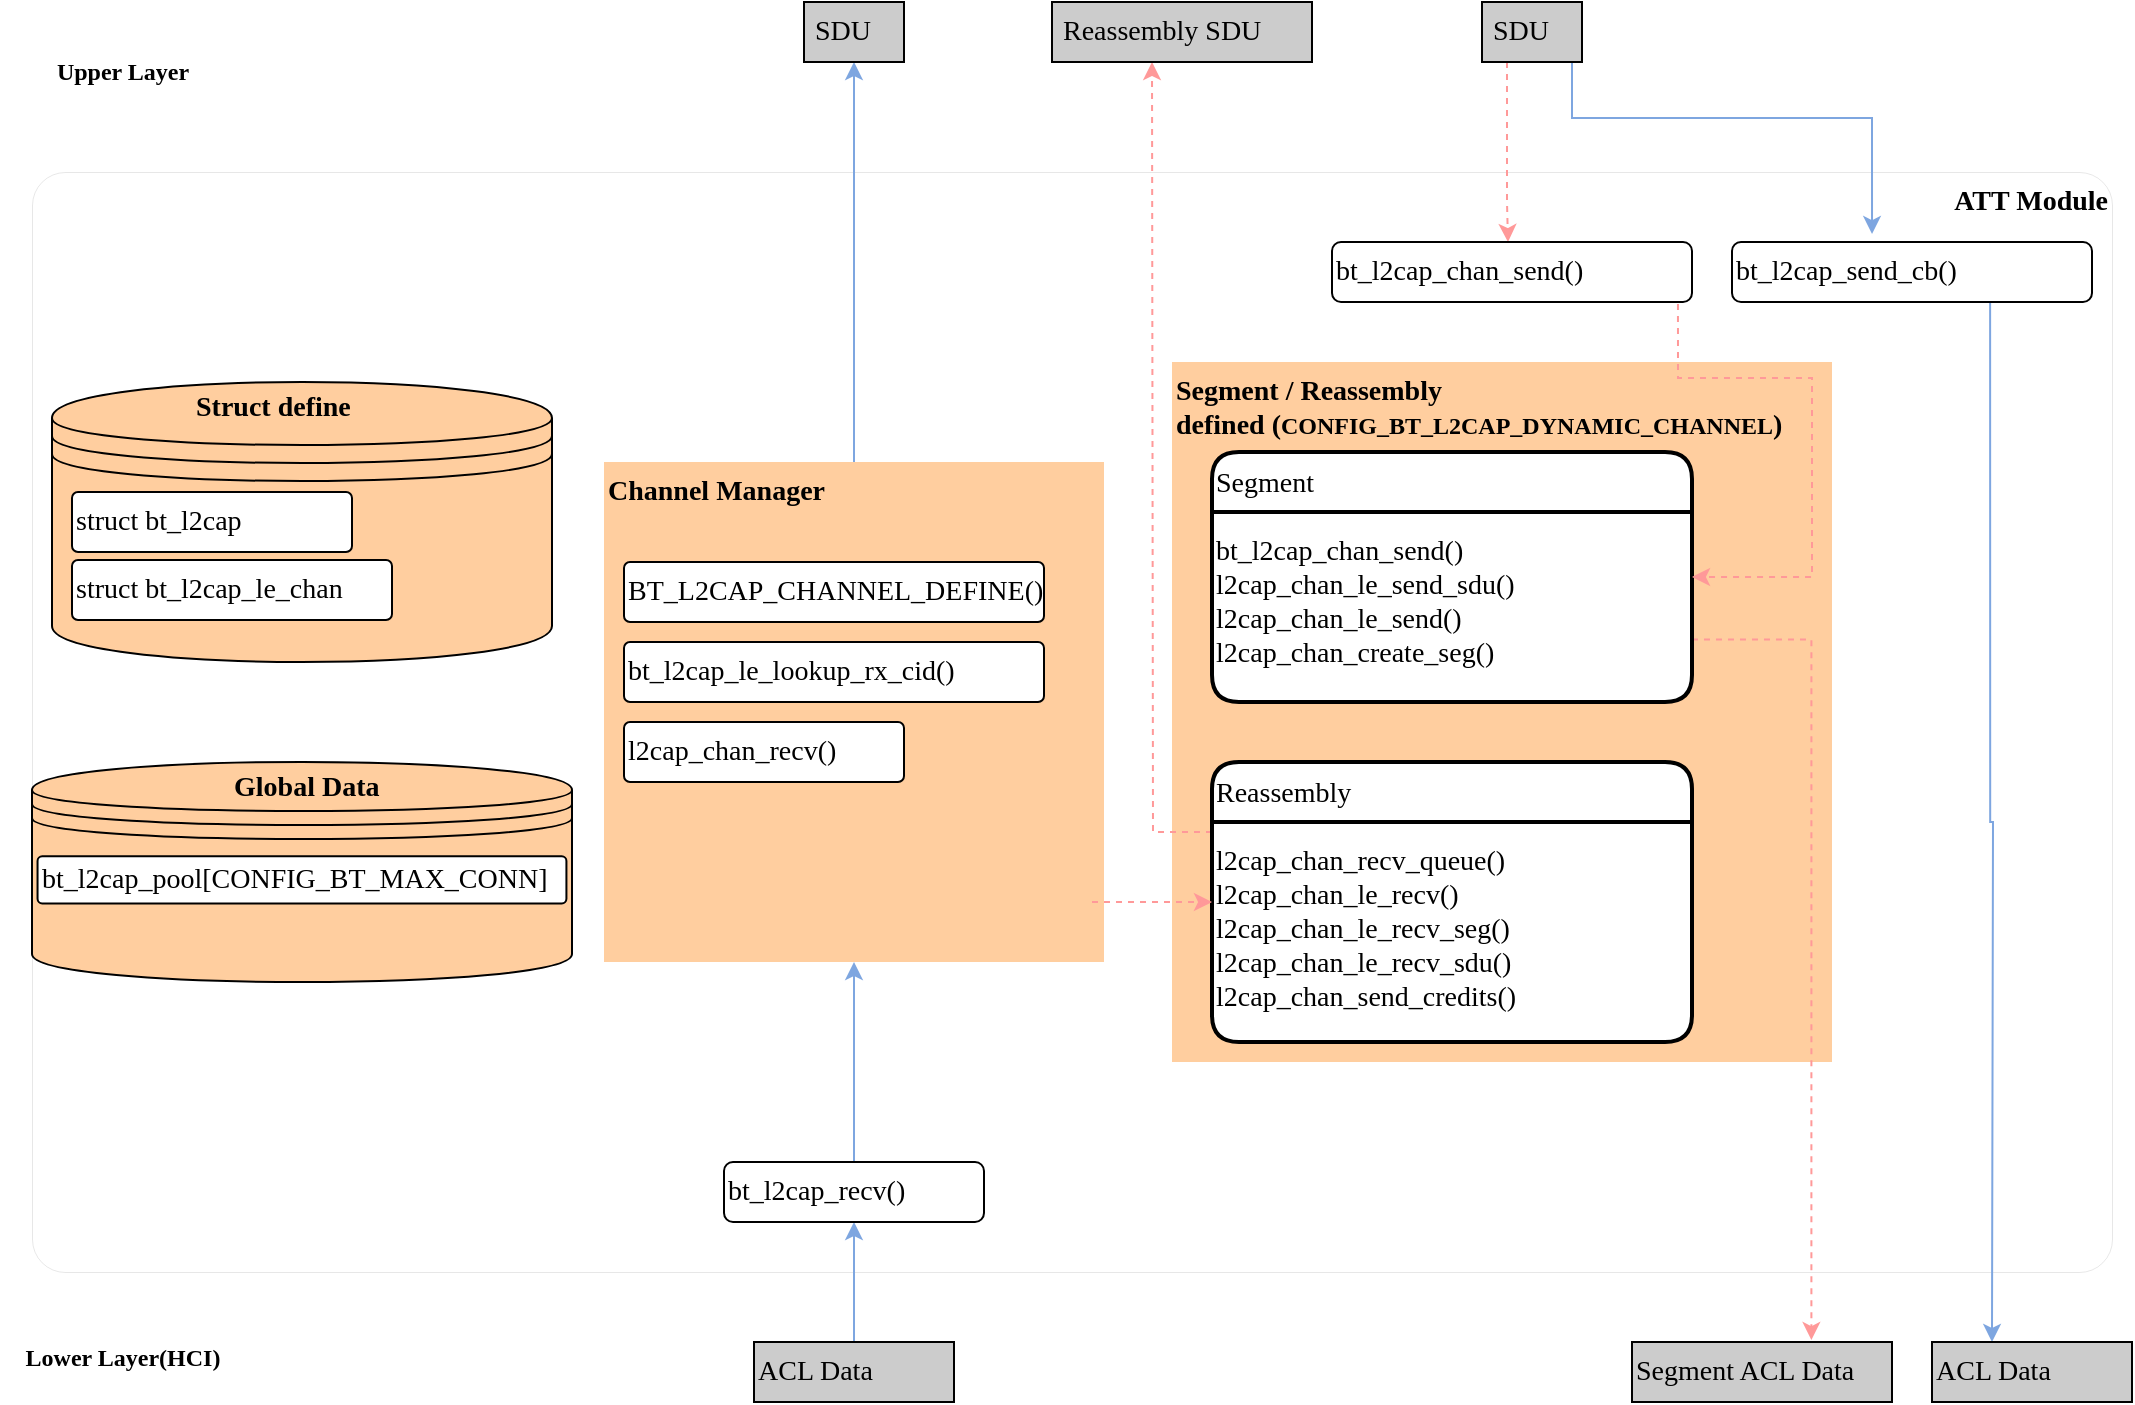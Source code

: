 <mxfile version="20.0.4" type="github" pages="2"><diagram id="AEi3HNSez5Ofibtd5upA" name="Page-2"><mxGraphModel dx="1488" dy="776" grid="0" gridSize="10" guides="1" tooltips="1" connect="1" arrows="1" fold="1" page="0" pageScale="1" pageWidth="827" pageHeight="1169" math="0" shadow="0"><root><mxCell id="0"/><mxCell id="1" parent="0"/><mxCell id="5Tr9m24EcFweUr9sThQb-28" value="&lt;font style=&quot;font-size: 14px;&quot;&gt;&lt;b style=&quot;font-size: 14px;&quot;&gt;ATT Module&lt;/b&gt;&lt;/font&gt;" style="rounded=1;whiteSpace=wrap;html=1;fontFamily=consola;fontSource=https%3A%2F%2Ffonts.googleapis.com%2Fcss%3Ffamily%3Dconsola;align=right;verticalAlign=top;arcSize=3;fontSize=14;strokeWidth=0;" parent="1" vertex="1"><mxGeometry x="-80" y="295" width="1040" height="550" as="geometry"/></mxCell><mxCell id="5Tr9m24EcFweUr9sThQb-152" style="edgeStyle=orthogonalEdgeStyle;rounded=0;orthogonalLoop=1;jettySize=auto;html=1;fontFamily=consola;fontSource=https%3A%2F%2Ffonts.googleapis.com%2Fcss%3Ffamily%3Dconsola;fontSize=12;strokeColor=#7EA6E0;" parent="1" source="5Tr9m24EcFweUr9sThQb-1" edge="1"><mxGeometry relative="1" as="geometry"><mxPoint x="331" y="240" as="targetPoint"/></mxGeometry></mxCell><mxCell id="5Tr9m24EcFweUr9sThQb-1" value="&lt;b style=&quot;font-size: 14px;&quot;&gt;Channel Manager&lt;/b&gt;" style="whiteSpace=wrap;html=1;aspect=fixed;strokeColor=none;fillColor=#FFCE9F;gradientColor=none;horizontal=1;verticalAlign=top;align=left;fontSize=14;fontFamily=consola;fontSource=https%3A%2F%2Ffonts.googleapis.com%2Fcss%3Ffamily%3Dconsola;" parent="1" vertex="1"><mxGeometry x="206" y="440" width="250" height="250" as="geometry"/></mxCell><mxCell id="5Tr9m24EcFweUr9sThQb-72" style="edgeStyle=orthogonalEdgeStyle;rounded=0;orthogonalLoop=1;jettySize=auto;html=1;fontFamily=consola;strokeColor=#7EA6E0;fontSize=14;fontSource=https%3A%2F%2Ffonts.googleapis.com%2Fcss%3Ffamily%3Dconsola;align=left;exitX=0.5;exitY=1;exitDx=0;exitDy=0;entryX=0.389;entryY=-0.133;entryDx=0;entryDy=0;entryPerimeter=0;" parent="1" source="5Tr9m24EcFweUr9sThQb-12" target="5Tr9m24EcFweUr9sThQb-85" edge="1"><mxGeometry relative="1" as="geometry"><mxPoint x="760" y="335" as="targetPoint"/><Array as="points"><mxPoint x="690" y="240"/><mxPoint x="690" y="268"/><mxPoint x="840" y="268"/></Array></mxGeometry></mxCell><mxCell id="5Tr9m24EcFweUr9sThQb-157" style="edgeStyle=orthogonalEdgeStyle;rounded=0;orthogonalLoop=1;jettySize=auto;html=1;exitX=0.25;exitY=1;exitDx=0;exitDy=0;dashed=1;fontFamily=consola;fontSource=https%3A%2F%2Ffonts.googleapis.com%2Fcss%3Ffamily%3Dconsola;fontSize=12;strokeColor=#FF9999;" parent="1" source="5Tr9m24EcFweUr9sThQb-12" target="5Tr9m24EcFweUr9sThQb-155" edge="1"><mxGeometry relative="1" as="geometry"><Array as="points"><mxPoint x="658" y="310"/><mxPoint x="658" y="310"/></Array></mxGeometry></mxCell><mxCell id="5Tr9m24EcFweUr9sThQb-12" value="&amp;nbsp;SDU" style="rounded=0;whiteSpace=wrap;html=1;strokeColor=default;fillColor=#CCCCCC;gradientColor=none;fontSize=14;fontFamily=consola;fontSource=https%3A%2F%2Ffonts.googleapis.com%2Fcss%3Ffamily%3Dconsola;align=left;" parent="1" vertex="1"><mxGeometry x="645" y="210" width="50" height="30" as="geometry"/></mxCell><mxCell id="5Tr9m24EcFweUr9sThQb-25" style="edgeStyle=orthogonalEdgeStyle;rounded=0;orthogonalLoop=1;jettySize=auto;html=1;fontFamily=consola;fontSource=https%3A%2F%2Ffonts.googleapis.com%2Fcss%3Ffamily%3Dconsola;strokeColor=#7EA6E0;entryX=0.5;entryY=1;entryDx=0;entryDy=0;fontSize=14;align=left;" parent="1" source="5Tr9m24EcFweUr9sThQb-13" target="5Tr9m24EcFweUr9sThQb-86" edge="1"><mxGeometry relative="1" as="geometry"><mxPoint x="440.74" y="689.01" as="targetPoint"/></mxGeometry></mxCell><mxCell id="5Tr9m24EcFweUr9sThQb-13" value="ACL Data" style="rounded=0;whiteSpace=wrap;html=1;strokeColor=default;fillColor=#CCCCCC;gradientColor=none;fontSize=14;fontFamily=consola;fontSource=https%3A%2F%2Ffonts.googleapis.com%2Fcss%3Ffamily%3Dconsola;align=left;" parent="1" vertex="1"><mxGeometry x="281" y="880" width="100" height="30" as="geometry"/></mxCell><mxCell id="5Tr9m24EcFweUr9sThQb-75" value="" style="group;fontSize=14;fontFamily=consola;fontSource=https%3A%2F%2Ffonts.googleapis.com%2Fcss%3Ffamily%3Dconsola;fillColor=#FFFFFF;align=left;" parent="1" vertex="1" connectable="0"><mxGeometry x="-70" y="510" width="270" height="110" as="geometry"/></mxCell><mxCell id="5Tr9m24EcFweUr9sThQb-76" value="" style="shape=datastore;whiteSpace=wrap;html=1;rounded=0;glass=0;sketch=0;fontFamily=consola;strokeColor=default;fillColor=#FFCE9F;gradientColor=none;verticalAlign=bottom;horizontal=0;fontSize=14;fontSource=https%3A%2F%2Ffonts.googleapis.com%2Fcss%3Ffamily%3Dconsola;align=left;" parent="5Tr9m24EcFweUr9sThQb-75" vertex="1"><mxGeometry x="-10" y="80" width="270" height="110" as="geometry"/></mxCell><mxCell id="5Tr9m24EcFweUr9sThQb-77" value="&lt;b style=&quot;font-size: 14px;&quot;&gt;Global Data&lt;/b&gt;" style="text;html=1;strokeColor=none;fillColor=none;align=left;verticalAlign=middle;whiteSpace=wrap;rounded=0;glass=0;sketch=0;fontFamily=consola;fontSize=14;fontSource=https%3A%2F%2Ffonts.googleapis.com%2Fcss%3Ffamily%3Dconsola;" parent="5Tr9m24EcFweUr9sThQb-75" vertex="1"><mxGeometry x="89" y="80" width="90" height="25.385" as="geometry"/></mxCell><mxCell id="5Tr9m24EcFweUr9sThQb-118" value="&lt;span style=&quot;font-size: 14px;&quot;&gt;bt_l2cap_pool[CONFIG_BT_MAX_CONN]&lt;/span&gt;" style="rounded=1;arcSize=10;whiteSpace=wrap;html=1;align=left;glass=0;sketch=0;fontFamily=consola;fontSource=https%3A%2F%2Ffonts.googleapis.com%2Fcss%3Ffamily%3Dconsola;fontSize=12;strokeColor=default;fillColor=default;gradientColor=none;" parent="5Tr9m24EcFweUr9sThQb-75" vertex="1"><mxGeometry x="-7.223" y="127.143" width="264.436" height="23.571" as="geometry"/></mxCell><mxCell id="5Tr9m24EcFweUr9sThQb-151" style="edgeStyle=orthogonalEdgeStyle;rounded=0;orthogonalLoop=1;jettySize=auto;html=1;fontFamily=consola;fontSource=https%3A%2F%2Ffonts.googleapis.com%2Fcss%3Ffamily%3Dconsola;fontSize=12;strokeColor=#7EA6E0;exitX=0.717;exitY=1;exitDx=0;exitDy=0;exitPerimeter=0;" parent="1" source="5Tr9m24EcFweUr9sThQb-85" edge="1"><mxGeometry relative="1" as="geometry"><mxPoint x="900" y="880" as="targetPoint"/><mxPoint x="870" y="370" as="sourcePoint"/></mxGeometry></mxCell><mxCell id="5Tr9m24EcFweUr9sThQb-85" value="&lt;span style=&quot;&quot;&gt;bt_l2cap_send_cb()&lt;/span&gt;" style="rounded=1;whiteSpace=wrap;html=1;fontSize=14;fontFamily=consola;fontSource=https%3A%2F%2Ffonts.googleapis.com%2Fcss%3Ffamily%3Dconsola;align=left;" parent="1" vertex="1"><mxGeometry x="770" y="330" width="180" height="30" as="geometry"/></mxCell><mxCell id="5Tr9m24EcFweUr9sThQb-143" value="" style="edgeStyle=orthogonalEdgeStyle;rounded=0;orthogonalLoop=1;jettySize=auto;html=1;fontFamily=consola;fontSource=https%3A%2F%2Ffonts.googleapis.com%2Fcss%3Ffamily%3Dconsola;fontSize=12;strokeColor=#7EA6E0;" parent="1" source="5Tr9m24EcFweUr9sThQb-86" target="5Tr9m24EcFweUr9sThQb-1" edge="1"><mxGeometry relative="1" as="geometry"/></mxCell><mxCell id="5Tr9m24EcFweUr9sThQb-86" value="&lt;span style=&quot;&quot;&gt;bt_l2cap_recv()&lt;/span&gt;" style="rounded=1;whiteSpace=wrap;html=1;fontSize=14;fontFamily=consola;fontSource=https%3A%2F%2Ffonts.googleapis.com%2Fcss%3Ffamily%3Dconsola;align=left;" parent="1" vertex="1"><mxGeometry x="266" y="790" width="130" height="30" as="geometry"/></mxCell><mxCell id="5Tr9m24EcFweUr9sThQb-120" value="&lt;span style=&quot;font-size: 14px;&quot;&gt;l2cap_chan_recv()&lt;/span&gt;" style="rounded=1;arcSize=10;whiteSpace=wrap;html=1;align=left;glass=0;sketch=0;fontFamily=consola;fontSource=https%3A%2F%2Ffonts.googleapis.com%2Fcss%3Ffamily%3Dconsola;fontSize=12;strokeColor=default;fillColor=default;gradientColor=none;" parent="1" vertex="1"><mxGeometry x="216" y="570" width="140" height="30" as="geometry"/></mxCell><mxCell id="5Tr9m24EcFweUr9sThQb-122" value="&lt;span style=&quot;font-size: 14px;&quot;&gt;bt_l2cap_le_lookup_rx_cid()&lt;/span&gt;" style="rounded=1;arcSize=10;whiteSpace=wrap;html=1;align=left;glass=0;sketch=0;fontFamily=consola;fontSource=https%3A%2F%2Ffonts.googleapis.com%2Fcss%3Ffamily%3Dconsola;fontSize=12;strokeColor=default;fillColor=default;gradientColor=none;" parent="1" vertex="1"><mxGeometry x="216" y="530" width="210" height="30" as="geometry"/></mxCell><mxCell id="5Tr9m24EcFweUr9sThQb-123" value="&lt;span style=&quot;font-size: 14px;&quot;&gt;BT_L2CAP_CHANNEL_DEFINE()&lt;/span&gt;" style="rounded=1;arcSize=10;whiteSpace=wrap;html=1;align=left;glass=0;sketch=0;fontFamily=consola;fontSource=https%3A%2F%2Ffonts.googleapis.com%2Fcss%3Ffamily%3Dconsola;fontSize=12;strokeColor=default;fillColor=default;gradientColor=none;" parent="1" vertex="1"><mxGeometry x="216" y="490" width="210" height="30" as="geometry"/></mxCell><mxCell id="5Tr9m24EcFweUr9sThQb-133" value="&lt;b style=&quot;font-size: 14px;&quot;&gt;Segment / Reassembly&lt;/b&gt;&lt;br style=&quot;font-size: 14px;&quot;&gt;&lt;b style=&quot;font-size: 14px;&quot;&gt;defined (&lt;font style=&quot;font-size: 12px;&quot;&gt;CONFIG_BT_L2CAP_DYNAMIC_CHANNEL&lt;/font&gt;&lt;/b&gt;&lt;b style=&quot;font-size: 14px;&quot;&gt;)&lt;/b&gt;" style="rounded=0;whiteSpace=wrap;html=1;glass=0;sketch=0;fontFamily=consola;fontSource=https%3A%2F%2Ffonts.googleapis.com%2Fcss%3Ffamily%3Dconsola;fontSize=12;strokeColor=none;fillColor=#FFCE9F;gradientColor=none;horizontal=1;verticalAlign=top;align=left;" parent="1" vertex="1"><mxGeometry x="490" y="390" width="330" height="350" as="geometry"/></mxCell><mxCell id="5Tr9m24EcFweUr9sThQb-144" style="edgeStyle=orthogonalEdgeStyle;rounded=0;orthogonalLoop=1;jettySize=auto;html=1;exitX=0;exitY=0.25;exitDx=0;exitDy=0;fontFamily=consola;fontSource=https%3A%2F%2Ffonts.googleapis.com%2Fcss%3Ffamily%3Dconsola;fontSize=12;strokeColor=#FF9999;dashed=1;" parent="1" source="5Tr9m24EcFweUr9sThQb-128" edge="1"><mxGeometry relative="1" as="geometry"><mxPoint x="480" y="240" as="targetPoint"/></mxGeometry></mxCell><mxCell id="5Tr9m24EcFweUr9sThQb-128" value="Reassembly&#10;&#10;l2cap_chan_recv_queue()&#10;l2cap_chan_le_recv()&#10;l2cap_chan_le_recv_seg()&#10;l2cap_chan_le_recv_sdu()&#10;l2cap_chan_send_credits()&#10;" style="swimlane;childLayout=stackLayout;horizontal=1;startSize=30;horizontalStack=0;rounded=1;fontSize=14;fontStyle=0;strokeWidth=2;resizeParent=0;resizeLast=1;shadow=0;dashed=0;align=left;glass=0;sketch=0;fontFamily=consola;fontSource=https%3A%2F%2Ffonts.googleapis.com%2Fcss%3Ffamily%3Dconsola;gradientColor=none;swimlaneFillColor=default;verticalAlign=top;" parent="1" vertex="1"><mxGeometry x="510" y="590" width="240" height="140" as="geometry"/></mxCell><mxCell id="5Tr9m24EcFweUr9sThQb-146" style="edgeStyle=orthogonalEdgeStyle;rounded=0;orthogonalLoop=1;jettySize=auto;html=1;exitX=1;exitY=0.75;exitDx=0;exitDy=0;fontFamily=consola;fontSource=https%3A%2F%2Ffonts.googleapis.com%2Fcss%3Ffamily%3Dconsola;fontSize=12;strokeColor=#FF9999;entryX=0.69;entryY=-0.033;entryDx=0;entryDy=0;entryPerimeter=0;dashed=1;" parent="1" source="5Tr9m24EcFweUr9sThQb-134" target="5Tr9m24EcFweUr9sThQb-147" edge="1"><mxGeometry relative="1" as="geometry"><mxPoint x="850" y="870" as="targetPoint"/></mxGeometry></mxCell><mxCell id="5Tr9m24EcFweUr9sThQb-134" value="Segment&#10;&#10;bt_l2cap_chan_send()&#10;l2cap_chan_le_send_sdu()&#10;l2cap_chan_le_send()&#10;l2cap_chan_create_seg()&#10;" style="swimlane;childLayout=stackLayout;horizontal=1;startSize=30;horizontalStack=0;rounded=1;fontSize=14;fontStyle=0;strokeWidth=2;resizeParent=0;resizeLast=1;shadow=0;dashed=0;align=left;glass=0;sketch=0;fontFamily=consola;fontSource=https%3A%2F%2Ffonts.googleapis.com%2Fcss%3Ffamily%3Dconsola;gradientColor=none;swimlaneFillColor=default;verticalAlign=top;" parent="1" vertex="1"><mxGeometry x="510" y="435" width="240" height="125" as="geometry"/></mxCell><mxCell id="5Tr9m24EcFweUr9sThQb-135" value="" style="edgeStyle=orthogonalEdgeStyle;rounded=0;orthogonalLoop=1;jettySize=auto;html=1;fontFamily=consola;fontSource=https%3A%2F%2Ffonts.googleapis.com%2Fcss%3Ffamily%3Dconsola;fontSize=12;strokeColor=#FF9999;entryX=0;entryY=0.5;entryDx=0;entryDy=0;exitX=0.976;exitY=0.88;exitDx=0;exitDy=0;exitPerimeter=0;dashed=1;" parent="1" source="5Tr9m24EcFweUr9sThQb-1" target="5Tr9m24EcFweUr9sThQb-128" edge="1"><mxGeometry relative="1" as="geometry"/></mxCell><mxCell id="5Tr9m24EcFweUr9sThQb-65" value="" style="shape=datastore;whiteSpace=wrap;html=1;rounded=0;glass=0;sketch=0;fontFamily=consola;verticalAlign=bottom;horizontal=0;fontSize=14;fontSource=https%3A%2F%2Ffonts.googleapis.com%2Fcss%3Ffamily%3Dconsola;fillColor=#FFCE9F;align=left;" parent="1" vertex="1"><mxGeometry x="-70" y="400" width="250" height="140" as="geometry"/></mxCell><mxCell id="5Tr9m24EcFweUr9sThQb-119" value="&lt;span style=&quot;font-size: 14px;&quot;&gt;struct bt_l2cap_le_chan&lt;/span&gt;" style="rounded=1;arcSize=10;whiteSpace=wrap;html=1;align=left;glass=0;sketch=0;fontFamily=consola;fontSource=https%3A%2F%2Ffonts.googleapis.com%2Fcss%3Ffamily%3Dconsola;fontSize=12;strokeColor=default;fillColor=default;gradientColor=none;" parent="1" vertex="1"><mxGeometry x="-60" y="489" width="160" height="30" as="geometry"/></mxCell><mxCell id="5Tr9m24EcFweUr9sThQb-111" value="&lt;span style=&quot;font-size: 14px;&quot;&gt;struct bt_l2cap&lt;/span&gt;" style="rounded=1;arcSize=10;whiteSpace=wrap;html=1;align=left;glass=0;sketch=0;fontFamily=consola;fontSource=https%3A%2F%2Ffonts.googleapis.com%2Fcss%3Ffamily%3Dconsola;fontSize=12;strokeColor=default;fillColor=default;gradientColor=none;" parent="1" vertex="1"><mxGeometry x="-60" y="455" width="140" height="30" as="geometry"/></mxCell><mxCell id="5Tr9m24EcFweUr9sThQb-145" style="edgeStyle=orthogonalEdgeStyle;rounded=0;orthogonalLoop=1;jettySize=auto;html=1;entryX=1;entryY=0.5;entryDx=0;entryDy=0;fontFamily=consola;fontSource=https%3A%2F%2Ffonts.googleapis.com%2Fcss%3Ffamily%3Dconsola;fontSize=12;strokeColor=#FF9999;exitX=0.961;exitY=1.033;exitDx=0;exitDy=0;dashed=1;exitPerimeter=0;" parent="1" source="5Tr9m24EcFweUr9sThQb-155" target="5Tr9m24EcFweUr9sThQb-134" edge="1"><mxGeometry relative="1" as="geometry"><Array as="points"><mxPoint x="743" y="398"/><mxPoint x="810" y="398"/><mxPoint x="810" y="498"/></Array></mxGeometry></mxCell><mxCell id="5Tr9m24EcFweUr9sThQb-147" value="Segment ACL Data" style="rounded=0;whiteSpace=wrap;html=1;strokeColor=default;fillColor=#CCCCCC;gradientColor=none;fontSize=14;fontFamily=consola;fontSource=https%3A%2F%2Ffonts.googleapis.com%2Fcss%3Ffamily%3Dconsola;align=left;" parent="1" vertex="1"><mxGeometry x="720" y="880" width="130" height="30" as="geometry"/></mxCell><mxCell id="5Tr9m24EcFweUr9sThQb-150" value="&amp;nbsp;Reassembly SDU" style="rounded=0;whiteSpace=wrap;html=1;strokeColor=default;fillColor=#CCCCCC;gradientColor=none;fontSize=14;fontFamily=consola;fontSource=https%3A%2F%2Ffonts.googleapis.com%2Fcss%3Ffamily%3Dconsola;align=left;" parent="1" vertex="1"><mxGeometry x="430" y="210" width="130" height="30" as="geometry"/></mxCell><mxCell id="5Tr9m24EcFweUr9sThQb-153" value="&amp;nbsp;SDU" style="rounded=0;whiteSpace=wrap;html=1;strokeColor=default;fillColor=#CCCCCC;gradientColor=none;fontSize=14;fontFamily=consola;fontSource=https%3A%2F%2Ffonts.googleapis.com%2Fcss%3Ffamily%3Dconsola;align=left;" parent="1" vertex="1"><mxGeometry x="306" y="210" width="50" height="30" as="geometry"/></mxCell><mxCell id="5Tr9m24EcFweUr9sThQb-129" value="&lt;b style=&quot;font-size: 14px;&quot;&gt;Struct define&lt;/b&gt;" style="text;html=1;strokeColor=none;fillColor=none;align=left;verticalAlign=middle;whiteSpace=wrap;rounded=0;glass=0;sketch=0;fontFamily=consola;fontSize=14;fontSource=https%3A%2F%2Ffonts.googleapis.com%2Fcss%3Ffamily%3Dconsola;" parent="1" vertex="1"><mxGeometry y="400" width="110" height="25.38" as="geometry"/></mxCell><mxCell id="5Tr9m24EcFweUr9sThQb-155" value="bt_l2cap_chan_send()" style="rounded=1;whiteSpace=wrap;html=1;fontSize=14;fontFamily=consola;fontSource=https%3A%2F%2Ffonts.googleapis.com%2Fcss%3Ffamily%3Dconsola;align=left;" parent="1" vertex="1"><mxGeometry x="570" y="330" width="180" height="30" as="geometry"/></mxCell><mxCell id="5Tr9m24EcFweUr9sThQb-159" value="ACL Data" style="rounded=0;whiteSpace=wrap;html=1;strokeColor=default;fillColor=#CCCCCC;gradientColor=none;fontSize=14;fontFamily=consola;fontSource=https%3A%2F%2Ffonts.googleapis.com%2Fcss%3Ffamily%3Dconsola;align=left;" parent="1" vertex="1"><mxGeometry x="870" y="880" width="100" height="30" as="geometry"/></mxCell><mxCell id="5Tr9m24EcFweUr9sThQb-162" value="&lt;b&gt;Upper Layer&lt;/b&gt;" style="text;html=1;align=center;verticalAlign=middle;resizable=0;points=[];autosize=1;strokeColor=none;fillColor=none;fontSize=12;fontFamily=consola;" parent="1" vertex="1"><mxGeometry x="-81" y="232" width="91" height="26" as="geometry"/></mxCell><mxCell id="5Tr9m24EcFweUr9sThQb-163" value="&lt;b&gt;Lower Layer(HCI)&lt;/b&gt;" style="text;html=1;align=center;verticalAlign=middle;resizable=0;points=[];autosize=1;strokeColor=none;fillColor=none;fontSize=12;fontFamily=consola;" parent="1" vertex="1"><mxGeometry x="-96" y="875" width="122" height="26" as="geometry"/></mxCell></root></mxGraphModel></diagram><diagram name="Copy of Page-2" id="jN8k3b8OVwbsx_qTgyvn"><mxGraphModel dx="1488" dy="1160" grid="0" gridSize="10" guides="1" tooltips="1" connect="1" arrows="1" fold="1" page="0" pageScale="1" pageWidth="827" pageHeight="1169" math="0" shadow="0"><root><mxCell id="4kYTyxmRW_54p8Q_4_XC-0"/><mxCell id="4kYTyxmRW_54p8Q_4_XC-1" parent="4kYTyxmRW_54p8Q_4_XC-0"/><mxCell id="4kYTyxmRW_54p8Q_4_XC-2" value="&lt;font style=&quot;font-size: 14px;&quot;&gt;&lt;b style=&quot;font-size: 14px;&quot;&gt;ATT Module&lt;/b&gt;&lt;/font&gt;" style="rounded=1;whiteSpace=wrap;html=1;fontFamily=consola;fontSource=https%3A%2F%2Ffonts.googleapis.com%2Fcss%3Ffamily%3Dconsola;align=left;verticalAlign=top;arcSize=3;fontSize=14;strokeWidth=0;" vertex="1" parent="4kYTyxmRW_54p8Q_4_XC-1"><mxGeometry x="-87" y="340" width="975" height="455" as="geometry"/></mxCell><mxCell id="4kYTyxmRW_54p8Q_4_XC-10" value="" style="group;fontSize=14;fontFamily=consola;fontSource=https%3A%2F%2Ffonts.googleapis.com%2Fcss%3Ffamily%3Dconsola;fillColor=#FFFFFF;align=left;" vertex="1" connectable="0" parent="4kYTyxmRW_54p8Q_4_XC-1"><mxGeometry x="-66" y="438" width="270" height="272" as="geometry"/></mxCell><mxCell id="4kYTyxmRW_54p8Q_4_XC-11" value="" style="shape=datastore;whiteSpace=wrap;html=1;rounded=0;glass=0;sketch=0;fontFamily=consola;strokeColor=default;fillColor=#FFCE9F;gradientColor=none;verticalAlign=bottom;horizontal=0;fontSize=14;fontSource=https%3A%2F%2Ffonts.googleapis.com%2Fcss%3Ffamily%3Dconsola;align=left;" vertex="1" parent="4kYTyxmRW_54p8Q_4_XC-10"><mxGeometry x="-10" y="122.927" width="270" height="169.024" as="geometry"/></mxCell><mxCell id="4kYTyxmRW_54p8Q_4_XC-12" value="&lt;b style=&quot;font-size: 14px;&quot;&gt;Global Data&lt;/b&gt;" style="text;html=1;strokeColor=none;fillColor=none;align=left;verticalAlign=middle;whiteSpace=wrap;rounded=0;glass=0;sketch=0;fontFamily=consola;fontSize=14;fontSource=https%3A%2F%2Ffonts.googleapis.com%2Fcss%3Ffamily%3Dconsola;" vertex="1" parent="4kYTyxmRW_54p8Q_4_XC-10"><mxGeometry x="89" y="122.927" width="90" height="39.006" as="geometry"/></mxCell><mxCell id="3c3tjuZdf967_n18R4A1-7" value="&lt;span style=&quot;font-size: 14px;&quot;&gt;K_MEM_SLAB_DEFINE(att_slab, ...)&lt;/span&gt;" style="rounded=1;arcSize=10;whiteSpace=wrap;html=1;align=left;glass=0;sketch=0;fontFamily=consola;fontSource=https%3A%2F%2Ffonts.googleapis.com%2Fcss%3Ffamily%3Dconsola;fontSize=12;strokeColor=default;fillColor=default;gradientColor=none;" vertex="1" parent="4kYTyxmRW_54p8Q_4_XC-10"><mxGeometry y="189" width="245" height="32" as="geometry"/></mxCell><mxCell id="3c3tjuZdf967_n18R4A1-9" value="&lt;span style=&quot;font-size: 14px;&quot;&gt;K_MEM_SLAB_DEFINE(chan_slab,&amp;nbsp;...)&lt;/span&gt;" style="rounded=1;arcSize=10;whiteSpace=wrap;html=1;align=left;glass=0;sketch=0;fontFamily=consola;fontSource=https%3A%2F%2Ffonts.googleapis.com%2Fcss%3Ffamily%3Dconsola;fontSize=12;strokeColor=default;fillColor=default;gradientColor=none;" vertex="1" parent="4kYTyxmRW_54p8Q_4_XC-10"><mxGeometry y="234" width="245" height="32" as="geometry"/></mxCell><mxCell id="4kYTyxmRW_54p8Q_4_XC-21" value="&lt;span style=&quot;font-size: 14px;&quot;&gt;&lt;b&gt;ATT PDU&lt;/b&gt;&lt;/span&gt;" style="rounded=0;whiteSpace=wrap;html=1;glass=0;sketch=0;fontFamily=consola;fontSource=https%3A%2F%2Ffonts.googleapis.com%2Fcss%3Ffamily%3Dconsola;fontSize=12;strokeColor=none;fillColor=#FFCE9F;gradientColor=none;horizontal=1;verticalAlign=top;align=left;" vertex="1" parent="4kYTyxmRW_54p8Q_4_XC-1"><mxGeometry x="485" y="352" width="336" height="329" as="geometry"/></mxCell><mxCell id="4kYTyxmRW_54p8Q_4_XC-27" value="" style="shape=datastore;whiteSpace=wrap;html=1;rounded=0;glass=0;sketch=0;fontFamily=consola;verticalAlign=bottom;horizontal=0;fontSize=14;fontSource=https%3A%2F%2Ffonts.googleapis.com%2Fcss%3Ffamily%3Dconsola;fillColor=#FFCE9F;align=left;" vertex="1" parent="4kYTyxmRW_54p8Q_4_XC-1"><mxGeometry x="-70" y="400" width="250" height="140" as="geometry"/></mxCell><mxCell id="4kYTyxmRW_54p8Q_4_XC-28" value="&lt;span style=&quot;font-size: 14px;&quot;&gt;struct bt_att_chan&lt;/span&gt;" style="rounded=1;arcSize=10;whiteSpace=wrap;html=1;align=left;glass=0;sketch=0;fontFamily=consola;fontSource=https%3A%2F%2Ffonts.googleapis.com%2Fcss%3Ffamily%3Dconsola;fontSize=12;strokeColor=default;fillColor=default;gradientColor=none;" vertex="1" parent="4kYTyxmRW_54p8Q_4_XC-1"><mxGeometry x="-60" y="489" width="144" height="30" as="geometry"/></mxCell><mxCell id="4kYTyxmRW_54p8Q_4_XC-29" value="&lt;span style=&quot;font-size: 14px;&quot;&gt;struct bt_att&lt;/span&gt;" style="rounded=1;arcSize=10;whiteSpace=wrap;html=1;align=left;glass=0;sketch=0;fontFamily=consola;fontSource=https%3A%2F%2Ffonts.googleapis.com%2Fcss%3Ffamily%3Dconsola;fontSize=12;strokeColor=default;fillColor=default;gradientColor=none;" vertex="1" parent="4kYTyxmRW_54p8Q_4_XC-1"><mxGeometry x="-60" y="455" width="140" height="30" as="geometry"/></mxCell><mxCell id="4kYTyxmRW_54p8Q_4_XC-34" value="&lt;b style=&quot;font-size: 14px;&quot;&gt;Struct define&lt;/b&gt;" style="text;html=1;strokeColor=none;fillColor=none;align=left;verticalAlign=middle;whiteSpace=wrap;rounded=0;glass=0;sketch=0;fontFamily=consola;fontSize=14;fontSource=https%3A%2F%2Ffonts.googleapis.com%2Fcss%3Ffamily%3Dconsola;" vertex="1" parent="4kYTyxmRW_54p8Q_4_XC-1"><mxGeometry y="400" width="110" height="25.38" as="geometry"/></mxCell><mxCell id="4NJS1B0K4fI5r6qoZAFL-16" value="&lt;font style=&quot;font-size: 14px;&quot;&gt;&lt;b style=&quot;font-size: 14px;&quot;&gt;GATT Module&lt;/b&gt;&lt;/font&gt;" style="rounded=1;whiteSpace=wrap;html=1;fontFamily=consola;fontSource=https%3A%2F%2Ffonts.googleapis.com%2Fcss%3Ffamily%3Dconsola;align=left;verticalAlign=top;arcSize=3;fontSize=14;strokeWidth=0;" vertex="1" parent="4kYTyxmRW_54p8Q_4_XC-1"><mxGeometry x="-87" y="-132" width="975" height="455" as="geometry"/></mxCell><mxCell id="vR5FNIahUqkv23ubM-fr-24" style="edgeStyle=orthogonalEdgeStyle;rounded=0;orthogonalLoop=1;jettySize=auto;html=1;fontSize=14;strokeWidth=1;exitX=0.75;exitY=1;exitDx=0;exitDy=0;entryX=0.055;entryY=-0.02;entryDx=0;entryDy=0;entryPerimeter=0;strokeColor=#7EA6E0;" edge="1" parent="4kYTyxmRW_54p8Q_4_XC-1" source="4NJS1B0K4fI5r6qoZAFL-17" target="vR5FNIahUqkv23ubM-fr-0"><mxGeometry relative="1" as="geometry"><mxPoint x="685" y="337" as="targetPoint"/></mxGeometry></mxCell><mxCell id="4NJS1B0K4fI5r6qoZAFL-17" value="&lt;b style=&quot;font-size: 14px;&quot;&gt;GATT Database Manager&lt;/b&gt;" style="whiteSpace=wrap;html=1;aspect=fixed;strokeColor=none;fillColor=#FFCE9F;gradientColor=none;horizontal=1;verticalAlign=top;align=left;fontSize=14;fontFamily=consola;fontSource=https%3A%2F%2Ffonts.googleapis.com%2Fcss%3Ffamily%3Dconsola;" vertex="1" parent="4kYTyxmRW_54p8Q_4_XC-1"><mxGeometry x="256" y="-46.62" width="250" height="250" as="geometry"/></mxCell><mxCell id="4NJS1B0K4fI5r6qoZAFL-22" value="&lt;span style=&quot;font-size: 14px;&quot;&gt;bt_gatt_foreach_attr()&lt;/span&gt;" style="rounded=1;arcSize=10;whiteSpace=wrap;html=1;align=left;glass=0;sketch=0;fontFamily=consola;fontSource=https%3A%2F%2Ffonts.googleapis.com%2Fcss%3Ffamily%3Dconsola;fontSize=12;strokeColor=default;fillColor=default;gradientColor=none;" vertex="1" parent="4kYTyxmRW_54p8Q_4_XC-1"><mxGeometry x="266" y="83.38" width="160" height="30" as="geometry"/></mxCell><mxCell id="4NJS1B0K4fI5r6qoZAFL-23" value="&lt;span style=&quot;font-size: 14px;&quot;&gt;gatt_insert()&lt;/span&gt;" style="rounded=1;arcSize=10;whiteSpace=wrap;html=1;align=left;glass=0;sketch=0;fontFamily=consola;fontSource=https%3A%2F%2Ffonts.googleapis.com%2Fcss%3Ffamily%3Dconsola;fontSize=12;strokeColor=default;fillColor=default;gradientColor=none;" vertex="1" parent="4kYTyxmRW_54p8Q_4_XC-1"><mxGeometry x="266" y="43.38" width="140" height="30" as="geometry"/></mxCell><mxCell id="4NJS1B0K4fI5r6qoZAFL-24" value="&lt;span style=&quot;font-size: 14px;&quot;&gt;gatt_register()&lt;/span&gt;" style="rounded=1;arcSize=10;whiteSpace=wrap;html=1;align=left;glass=0;sketch=0;fontFamily=consola;fontSource=https%3A%2F%2Ffonts.googleapis.com%2Fcss%3Ffamily%3Dconsola;fontSize=12;strokeColor=default;fillColor=default;gradientColor=none;" vertex="1" parent="4kYTyxmRW_54p8Q_4_XC-1"><mxGeometry x="266" y="3.38" width="140" height="30" as="geometry"/></mxCell><mxCell id="4NJS1B0K4fI5r6qoZAFL-25" value="&lt;span style=&quot;font-size: 14px;&quot;&gt;&lt;b&gt;GATT Features&lt;/b&gt;&lt;/span&gt;" style="rounded=0;whiteSpace=wrap;html=1;glass=0;sketch=0;fontFamily=consola;fontSource=https%3A%2F%2Ffonts.googleapis.com%2Fcss%3Ffamily%3Dconsola;fontSize=12;strokeColor=none;fillColor=#FFCE9F;gradientColor=none;horizontal=1;verticalAlign=top;align=left;" vertex="1" parent="4kYTyxmRW_54p8Q_4_XC-1"><mxGeometry x="526" y="-58" width="330" height="326" as="geometry"/></mxCell><mxCell id="4NJS1B0K4fI5r6qoZAFL-28" value="" style="shape=datastore;whiteSpace=wrap;html=1;rounded=0;glass=0;sketch=0;fontFamily=consola;verticalAlign=bottom;horizontal=0;fontSize=14;fontSource=https%3A%2F%2Ffonts.googleapis.com%2Fcss%3Ffamily%3Dconsola;fillColor=#FFCE9F;align=left;" vertex="1" parent="4kYTyxmRW_54p8Q_4_XC-1"><mxGeometry x="-70" y="-72" width="250" height="161" as="geometry"/></mxCell><mxCell id="4NJS1B0K4fI5r6qoZAFL-31" value="&lt;b style=&quot;font-size: 14px;&quot;&gt;Struct define&lt;/b&gt;" style="text;html=1;strokeColor=none;fillColor=none;align=left;verticalAlign=middle;whiteSpace=wrap;rounded=0;glass=0;sketch=0;fontFamily=consola;fontSize=14;fontSource=https%3A%2F%2Ffonts.googleapis.com%2Fcss%3Ffamily%3Dconsola;" vertex="1" parent="4kYTyxmRW_54p8Q_4_XC-1"><mxGeometry y="-72" width="110" height="25.38" as="geometry"/></mxCell><mxCell id="4NJS1B0K4fI5r6qoZAFL-32" value="" style="endArrow=none;dashed=1;html=1;rounded=0;strokeWidth=2;" edge="1" parent="4kYTyxmRW_54p8Q_4_XC-1"><mxGeometry width="50" height="50" relative="1" as="geometry"><mxPoint x="-88" y="819" as="sourcePoint"/><mxPoint x="888" y="819" as="targetPoint"/></mxGeometry></mxCell><mxCell id="4NJS1B0K4fI5r6qoZAFL-33" value="&lt;b&gt;&lt;font style=&quot;font-size: 14px;&quot;&gt;Lower Layer(L2CAP)&lt;/font&gt;&lt;/b&gt;" style="text;html=1;align=center;verticalAlign=middle;resizable=0;points=[];autosize=1;strokeColor=none;fillColor=none;" vertex="1" parent="4kYTyxmRW_54p8Q_4_XC-1"><mxGeometry x="-93" y="835" width="156" height="29" as="geometry"/></mxCell><mxCell id="olu0_kB8pJW3Q9JklZ8J-1" style="edgeStyle=orthogonalEdgeStyle;rounded=0;orthogonalLoop=1;jettySize=auto;html=1;fontSize=14;strokeWidth=1;strokeColor=#7EA6E0;" edge="1" parent="4kYTyxmRW_54p8Q_4_XC-1" source="FCg7_EDB2yCEi_28RNj6-0" target="kIotDGVsWTNzSx4liB4O-0"><mxGeometry relative="1" as="geometry"/></mxCell><mxCell id="FCg7_EDB2yCEi_28RNj6-0" value="SDU(Read Rsp)" style="rounded=0;whiteSpace=wrap;html=1;strokeColor=default;fillColor=#CCCCCC;gradientColor=none;fontSize=14;fontFamily=consola;fontSource=https%3A%2F%2Ffonts.googleapis.com%2Fcss%3Ffamily%3Dconsola;align=left;" vertex="1" parent="4kYTyxmRW_54p8Q_4_XC-1"><mxGeometry x="575" y="702" width="128" height="30" as="geometry"/></mxCell><mxCell id="3c3tjuZdf967_n18R4A1-11" style="edgeStyle=orthogonalEdgeStyle;rounded=0;orthogonalLoop=1;jettySize=auto;html=1;fontSize=14;strokeWidth=1;strokeColor=#7EA6E0;" edge="1" parent="4kYTyxmRW_54p8Q_4_XC-1" source="kIotDGVsWTNzSx4liB4O-0"><mxGeometry relative="1" as="geometry"><mxPoint x="639" y="848" as="targetPoint"/></mxGeometry></mxCell><mxCell id="kIotDGVsWTNzSx4liB4O-0" value="&lt;span style=&quot;font-size: 14px;&quot;&gt;chan_send()&lt;/span&gt;" style="rounded=1;arcSize=10;whiteSpace=wrap;html=1;align=left;glass=0;sketch=0;fontFamily=consola;fontSource=https%3A%2F%2Ffonts.googleapis.com%2Fcss%3Ffamily%3Dconsola;fontSize=12;strokeColor=default;fillColor=default;gradientColor=none;" vertex="1" parent="4kYTyxmRW_54p8Q_4_XC-1"><mxGeometry x="569" y="753" width="140" height="30" as="geometry"/></mxCell><mxCell id="olu0_kB8pJW3Q9JklZ8J-0" style="edgeStyle=orthogonalEdgeStyle;rounded=0;orthogonalLoop=1;jettySize=auto;html=1;fontSize=14;strokeWidth=1;strokeColor=#7EA6E0;" edge="1" parent="4kYTyxmRW_54p8Q_4_XC-1" source="kIotDGVsWTNzSx4liB4O-1" target="3c3tjuZdf967_n18R4A1-4"><mxGeometry relative="1" as="geometry"/></mxCell><mxCell id="kIotDGVsWTNzSx4liB4O-1" value="SDU(Read Request)" style="rounded=0;whiteSpace=wrap;html=1;strokeColor=default;fillColor=#CCCCCC;gradientColor=none;fontSize=14;fontFamily=consola;fontSource=https%3A%2F%2Ffonts.googleapis.com%2Fcss%3Ffamily%3Dconsola;align=left;" vertex="1" parent="4kYTyxmRW_54p8Q_4_XC-1"><mxGeometry x="353" y="831" width="140" height="27" as="geometry"/></mxCell><mxCell id="vR5FNIahUqkv23ubM-fr-26" style="edgeStyle=orthogonalEdgeStyle;rounded=0;orthogonalLoop=1;jettySize=auto;html=1;entryX=0.75;entryY=0;entryDx=0;entryDy=0;fontSize=14;strokeWidth=1;strokeColor=#EA6B66;" edge="1" parent="4kYTyxmRW_54p8Q_4_XC-1" source="olu0_kB8pJW3Q9JklZ8J-3" target="vR5FNIahUqkv23ubM-fr-0"><mxGeometry relative="1" as="geometry"><Array as="points"><mxPoint x="777" y="239"/></Array></mxGeometry></mxCell><mxCell id="olu0_kB8pJW3Q9JklZ8J-3" value="&lt;span style=&quot;font-size: 14px;&quot;&gt;bt_gatt_write()&lt;/span&gt;" style="rounded=1;arcSize=10;whiteSpace=wrap;html=1;align=left;glass=0;sketch=0;fontFamily=consola;fontSource=https%3A%2F%2Ffonts.googleapis.com%2Fcss%3Ffamily%3Dconsola;fontSize=12;strokeColor=default;fillColor=default;gradientColor=none;" vertex="1" parent="4kYTyxmRW_54p8Q_4_XC-1"><mxGeometry x="545" y="224" width="140" height="30" as="geometry"/></mxCell><mxCell id="3c3tjuZdf967_n18R4A1-0" value="" style="group;fontSize=14;fontFamily=consola;fontSource=https%3A%2F%2Ffonts.googleapis.com%2Fcss%3Ffamily%3Dconsola;fillColor=#FFFFFF;align=left;" vertex="1" connectable="0" parent="4kYTyxmRW_54p8Q_4_XC-1"><mxGeometry x="-79" y="145" width="285" height="165" as="geometry"/></mxCell><mxCell id="3c3tjuZdf967_n18R4A1-1" value="" style="shape=datastore;whiteSpace=wrap;html=1;rounded=0;glass=0;sketch=0;fontFamily=consola;strokeColor=default;fillColor=#FFCE9F;gradientColor=none;verticalAlign=bottom;horizontal=0;fontSize=14;fontSource=https%3A%2F%2Ffonts.googleapis.com%2Fcss%3Ffamily%3Dconsola;align=left;" vertex="1" parent="3c3tjuZdf967_n18R4A1-0"><mxGeometry y="-0.01" width="285" height="164.01" as="geometry"/></mxCell><mxCell id="3c3tjuZdf967_n18R4A1-2" value="&lt;b style=&quot;font-size: 14px;&quot;&gt;Global Data&lt;/b&gt;" style="text;html=1;strokeColor=none;fillColor=none;align=left;verticalAlign=middle;whiteSpace=wrap;rounded=0;glass=0;sketch=0;fontFamily=consola;fontSize=14;fontSource=https%3A%2F%2Ffonts.googleapis.com%2Fcss%3Ffamily%3Dconsola;" vertex="1" parent="3c3tjuZdf967_n18R4A1-0"><mxGeometry x="90" y="-0.005" width="90" height="38.077" as="geometry"/></mxCell><mxCell id="vR5FNIahUqkv23ubM-fr-17" value="&lt;span style=&quot;font-size: 14px;&quot;&gt;struct gatt_sub subscriptions[SUB_MAX]&lt;/span&gt;" style="rounded=1;arcSize=10;whiteSpace=wrap;html=1;align=left;glass=0;sketch=0;fontFamily=consola;fontSource=https%3A%2F%2Ffonts.googleapis.com%2Fcss%3Ffamily%3Dconsola;fontSize=12;strokeColor=default;fillColor=default;gradientColor=none;" vertex="1" parent="3c3tjuZdf967_n18R4A1-0"><mxGeometry x="10" y="102" width="270" height="32" as="geometry"/></mxCell><mxCell id="vR5FNIahUqkv23ubM-fr-20" value="&lt;span style=&quot;font-size: 14px;&quot;&gt;static sys_slist_t db&lt;/span&gt;" style="rounded=1;arcSize=10;whiteSpace=wrap;html=1;align=left;glass=0;sketch=0;fontFamily=consola;fontSource=https%3A%2F%2Ffonts.googleapis.com%2Fcss%3Ffamily%3Dconsola;fontSize=12;strokeColor=default;fillColor=default;gradientColor=none;" vertex="1" parent="3c3tjuZdf967_n18R4A1-0"><mxGeometry x="10" y="64" width="270" height="32" as="geometry"/></mxCell><mxCell id="vR5FNIahUqkv23ubM-fr-23" style="edgeStyle=orthogonalEdgeStyle;rounded=0;orthogonalLoop=1;jettySize=auto;html=1;entryX=0;entryY=0.75;entryDx=0;entryDy=0;fontSize=14;strokeWidth=1;exitX=0.5;exitY=0;exitDx=0;exitDy=0;strokeColor=#7EA6E0;" edge="1" parent="4kYTyxmRW_54p8Q_4_XC-1" source="3c3tjuZdf967_n18R4A1-4" target="vR5FNIahUqkv23ubM-fr-1"><mxGeometry relative="1" as="geometry"/></mxCell><mxCell id="3c3tjuZdf967_n18R4A1-4" value="&lt;span style=&quot;font-size: 14px;&quot;&gt;bt_att_recv()&lt;/span&gt;" style="rounded=1;arcSize=10;whiteSpace=wrap;html=1;align=left;glass=0;sketch=0;fontFamily=consola;fontSource=https%3A%2F%2Ffonts.googleapis.com%2Fcss%3Ffamily%3Dconsola;fontSize=12;strokeColor=default;fillColor=default;gradientColor=none;" vertex="1" parent="4kYTyxmRW_54p8Q_4_XC-1"><mxGeometry x="353" y="753" width="140" height="30" as="geometry"/></mxCell><mxCell id="3c3tjuZdf967_n18R4A1-10" value="&lt;b style=&quot;font-family: consola;&quot;&gt;Attribute&lt;/b&gt;" style="rounded=0;whiteSpace=wrap;html=1;fontSize=14;fillColor=#FFCE9F;align=left;verticalAlign=top;strokeColor=none;" vertex="1" parent="4kYTyxmRW_54p8Q_4_XC-1"><mxGeometry x="208" y="465" width="252" height="54" as="geometry"/></mxCell><mxCell id="3c3tjuZdf967_n18R4A1-14" value="" style="endArrow=none;dashed=1;html=1;rounded=0;fontSize=14;strokeWidth=1;exitX=0.5;exitY=1;exitDx=0;exitDy=0;entryX=0.5;entryY=0;entryDx=0;entryDy=0;" edge="1" parent="4kYTyxmRW_54p8Q_4_XC-1" source="4kYTyxmRW_54p8Q_4_XC-21" target="4kYTyxmRW_54p8Q_4_XC-21"><mxGeometry width="50" height="50" relative="1" as="geometry"><mxPoint x="412" y="623" as="sourcePoint"/><mxPoint x="462" y="573" as="targetPoint"/></mxGeometry></mxCell><mxCell id="vR5FNIahUqkv23ubM-fr-25" style="edgeStyle=orthogonalEdgeStyle;rounded=0;orthogonalLoop=1;jettySize=auto;html=1;entryX=0.75;entryY=0;entryDx=0;entryDy=0;fontSize=14;strokeWidth=1;exitX=0;exitY=1;exitDx=0;exitDy=0;strokeColor=#7EA6E0;" edge="1" parent="4kYTyxmRW_54p8Q_4_XC-1" source="vR5FNIahUqkv23ubM-fr-0" target="FCg7_EDB2yCEi_28RNj6-0"><mxGeometry relative="1" as="geometry"><Array as="points"><mxPoint x="671" y="493"/></Array></mxGeometry></mxCell><mxCell id="vR5FNIahUqkv23ubM-fr-27" style="edgeStyle=orthogonalEdgeStyle;rounded=0;orthogonalLoop=1;jettySize=auto;html=1;exitX=0.75;exitY=1;exitDx=0;exitDy=0;entryX=0.25;entryY=0;entryDx=0;entryDy=0;fontSize=14;strokeWidth=1;strokeColor=#EA6B66;" edge="1" parent="4kYTyxmRW_54p8Q_4_XC-1" source="vR5FNIahUqkv23ubM-fr-0" target="vR5FNIahUqkv23ubM-fr-5"><mxGeometry relative="1" as="geometry"/></mxCell><mxCell id="vR5FNIahUqkv23ubM-fr-0" value="   Send API&#10;&#10;bt_att_send()&#10;bt_att_req_send()&#10;" style="swimlane;childLayout=stackLayout;horizontal=1;startSize=30;horizontalStack=0;rounded=1;fontSize=14;fontStyle=0;strokeWidth=2;resizeParent=0;resizeLast=1;shadow=0;dashed=0;align=left;glass=0;sketch=0;fontFamily=consola;fontSource=https%3A%2F%2Ffonts.googleapis.com%2Fcss%3Ffamily%3Dconsola;gradientColor=none;swimlaneFillColor=default;verticalAlign=top;" vertex="1" parent="4kYTyxmRW_54p8Q_4_XC-1"><mxGeometry x="668" y="394" width="145" height="99" as="geometry"/></mxCell><mxCell id="vR5FNIahUqkv23ubM-fr-1" value="   Receive handler&#10;&#10;att_read_req()&#10;att_write_req()&#10;att_write_cmd()&#10;att_notify()&#10;att_indicate&#10;......" style="swimlane;childLayout=stackLayout;horizontal=1;startSize=30;horizontalStack=0;rounded=1;fontSize=14;fontStyle=0;strokeWidth=2;resizeParent=0;resizeLast=1;shadow=0;dashed=0;align=left;glass=0;sketch=0;fontFamily=consola;fontSource=https%3A%2F%2Ffonts.googleapis.com%2Fcss%3Ffamily%3Dconsola;gradientColor=none;swimlaneFillColor=default;verticalAlign=top;" vertex="1" parent="4kYTyxmRW_54p8Q_4_XC-1"><mxGeometry x="496" y="392" width="145" height="196" as="geometry"/></mxCell><mxCell id="vR5FNIahUqkv23ubM-fr-4" style="edgeStyle=orthogonalEdgeStyle;rounded=0;orthogonalLoop=1;jettySize=auto;html=1;fontSize=14;strokeWidth=1;strokeColor=#EA6B66;" edge="1" source="vR5FNIahUqkv23ubM-fr-5" target="vR5FNIahUqkv23ubM-fr-7" parent="4kYTyxmRW_54p8Q_4_XC-1"><mxGeometry relative="1" as="geometry"/></mxCell><mxCell id="vR5FNIahUqkv23ubM-fr-5" value="SDU(Write Cmd)" style="rounded=0;whiteSpace=wrap;html=1;strokeColor=default;fillColor=#CCCCCC;gradientColor=none;fontSize=14;fontFamily=consola;fontSource=https%3A%2F%2Ffonts.googleapis.com%2Fcss%3Ffamily%3Dconsola;align=left;" vertex="1" parent="4kYTyxmRW_54p8Q_4_XC-1"><mxGeometry x="744" y="702" width="128" height="30" as="geometry"/></mxCell><mxCell id="vR5FNIahUqkv23ubM-fr-6" style="edgeStyle=orthogonalEdgeStyle;rounded=0;orthogonalLoop=1;jettySize=auto;html=1;fontSize=14;strokeWidth=1;strokeColor=#EA6B66;" edge="1" source="vR5FNIahUqkv23ubM-fr-7" parent="4kYTyxmRW_54p8Q_4_XC-1"><mxGeometry relative="1" as="geometry"><mxPoint x="808" y="848" as="targetPoint"/></mxGeometry></mxCell><mxCell id="vR5FNIahUqkv23ubM-fr-7" value="&lt;span style=&quot;font-size: 14px;&quot;&gt;chan_send()&lt;/span&gt;" style="rounded=1;arcSize=10;whiteSpace=wrap;html=1;align=left;glass=0;sketch=0;fontFamily=consola;fontSource=https%3A%2F%2Ffonts.googleapis.com%2Fcss%3Ffamily%3Dconsola;fontSize=12;strokeColor=default;fillColor=default;gradientColor=none;" vertex="1" parent="4kYTyxmRW_54p8Q_4_XC-1"><mxGeometry x="738" y="753" width="140" height="30" as="geometry"/></mxCell><mxCell id="vR5FNIahUqkv23ubM-fr-10" value="&lt;span style=&quot;font-size: 14px;&quot;&gt;struct bt_gatt_attr&lt;/span&gt;" style="rounded=1;arcSize=10;whiteSpace=wrap;html=1;align=left;glass=0;sketch=0;fontFamily=consola;fontSource=https%3A%2F%2Ffonts.googleapis.com%2Fcss%3Ffamily%3Dconsola;fontSize=12;strokeColor=default;fillColor=default;gradientColor=none;" vertex="1" parent="4kYTyxmRW_54p8Q_4_XC-1"><mxGeometry x="-60" y="-31" width="165" height="30" as="geometry"/></mxCell><mxCell id="vR5FNIahUqkv23ubM-fr-12" value="&lt;span style=&quot;font-size: 14px;&quot;&gt;struct gatt_sub&lt;/span&gt;" style="rounded=1;arcSize=10;whiteSpace=wrap;html=1;align=left;glass=0;sketch=0;fontFamily=consola;fontSource=https%3A%2F%2Ffonts.googleapis.com%2Fcss%3Ffamily%3Dconsola;fontSize=12;strokeColor=default;fillColor=default;gradientColor=none;" vertex="1" parent="4kYTyxmRW_54p8Q_4_XC-1"><mxGeometry x="-60" y="43.38" width="140" height="30" as="geometry"/></mxCell><mxCell id="vR5FNIahUqkv23ubM-fr-18" value="&lt;span style=&quot;font-size: 14px;&quot;&gt;struct bt_gatt_service&lt;/span&gt;" style="rounded=1;arcSize=10;whiteSpace=wrap;html=1;align=left;glass=0;sketch=0;fontFamily=consola;fontSource=https%3A%2F%2Ffonts.googleapis.com%2Fcss%3Ffamily%3Dconsola;fontSize=12;strokeColor=default;fillColor=default;gradientColor=none;" vertex="1" parent="4kYTyxmRW_54p8Q_4_XC-1"><mxGeometry x="-60" y="3.38" width="156" height="30" as="geometry"/></mxCell><mxCell id="vR5FNIahUqkv23ubM-fr-21" value="" style="shape=link;html=1;rounded=0;fontSize=14;strokeWidth=1;entryX=0.25;entryY=0;entryDx=0;entryDy=0;exitX=0.704;exitY=0.373;exitDx=0;exitDy=0;exitPerimeter=0;" edge="1" parent="4kYTyxmRW_54p8Q_4_XC-1" source="4NJS1B0K4fI5r6qoZAFL-28" target="3c3tjuZdf967_n18R4A1-10"><mxGeometry width="100" relative="1" as="geometry"><mxPoint x="160" y="112" as="sourcePoint"/><mxPoint x="260" y="112" as="targetPoint"/><Array as="points"><mxPoint x="218" y="144"/></Array></mxGeometry></mxCell><mxCell id="vR5FNIahUqkv23ubM-fr-22" style="edgeStyle=orthogonalEdgeStyle;rounded=0;orthogonalLoop=1;jettySize=auto;html=1;fontSize=14;strokeWidth=1;exitX=0;exitY=0.25;exitDx=0;exitDy=0;strokeColor=#7EA6E0;" edge="1" parent="4kYTyxmRW_54p8Q_4_XC-1" source="vR5FNIahUqkv23ubM-fr-1" target="4NJS1B0K4fI5r6qoZAFL-22"><mxGeometry relative="1" as="geometry"><mxPoint x="433" y="763" as="sourcePoint"/><mxPoint x="542.25" y="584" as="targetPoint"/></mxGeometry></mxCell><mxCell id="vR5FNIahUqkv23ubM-fr-28" value="&lt;span style=&quot;font-size: 14px;&quot;&gt;bt_gatt_read()&lt;/span&gt;" style="rounded=1;arcSize=10;whiteSpace=wrap;html=1;align=left;glass=0;sketch=0;fontFamily=consola;fontSource=https%3A%2F%2Ffonts.googleapis.com%2Fcss%3Ffamily%3Dconsola;fontSize=12;strokeColor=default;fillColor=default;gradientColor=none;" vertex="1" parent="4kYTyxmRW_54p8Q_4_XC-1"><mxGeometry x="545" y="181" width="140" height="30" as="geometry"/></mxCell><mxCell id="vR5FNIahUqkv23ubM-fr-29" value="&lt;span style=&quot;font-size: 14px;&quot;&gt;bt_gatt_notify_cb()&lt;/span&gt;" style="rounded=1;arcSize=10;whiteSpace=wrap;html=1;align=left;glass=0;sketch=0;fontFamily=consola;fontSource=https%3A%2F%2Ffonts.googleapis.com%2Fcss%3Ffamily%3Dconsola;fontSize=12;strokeColor=default;fillColor=default;gradientColor=none;" vertex="1" parent="4kYTyxmRW_54p8Q_4_XC-1"><mxGeometry x="545" y="142" width="140" height="30" as="geometry"/></mxCell><mxCell id="vR5FNIahUqkv23ubM-fr-30" value="&lt;span style=&quot;font-size: 14px;&quot;&gt;bt_gatt_exchange_mtu()&lt;/span&gt;" style="rounded=1;arcSize=10;whiteSpace=wrap;html=1;align=left;glass=0;sketch=0;fontFamily=consola;fontSource=https%3A%2F%2Ffonts.googleapis.com%2Fcss%3Ffamily%3Dconsola;fontSize=12;strokeColor=default;fillColor=default;gradientColor=none;" vertex="1" parent="4kYTyxmRW_54p8Q_4_XC-1"><mxGeometry x="545" y="24" width="167" height="30" as="geometry"/></mxCell><mxCell id="vR5FNIahUqkv23ubM-fr-32" value="&lt;span style=&quot;font-size: 14px;&quot;&gt;bt_gatt_indicate()&lt;/span&gt;" style="rounded=1;arcSize=10;whiteSpace=wrap;html=1;align=left;glass=0;sketch=0;fontFamily=consola;fontSource=https%3A%2F%2Ffonts.googleapis.com%2Fcss%3Ffamily%3Dconsola;fontSize=12;strokeColor=default;fillColor=default;gradientColor=none;" vertex="1" parent="4kYTyxmRW_54p8Q_4_XC-1"><mxGeometry x="545" y="102" width="140" height="30" as="geometry"/></mxCell><mxCell id="vR5FNIahUqkv23ubM-fr-34" value="&lt;span style=&quot;font-size: 14px;&quot;&gt;bt_gatt_discover()&lt;/span&gt;" style="rounded=1;arcSize=10;whiteSpace=wrap;html=1;align=left;glass=0;sketch=0;fontFamily=consola;fontSource=https%3A%2F%2Ffonts.googleapis.com%2Fcss%3Ffamily%3Dconsola;fontSize=12;strokeColor=default;fillColor=default;gradientColor=none;" vertex="1" parent="4kYTyxmRW_54p8Q_4_XC-1"><mxGeometry x="545" y="-16" width="140" height="30" as="geometry"/></mxCell><mxCell id="vR5FNIahUqkv23ubM-fr-35" value="&lt;span style=&quot;font-size: 14px;&quot;&gt;bt_gatt_subscribe()&lt;/span&gt;" style="rounded=1;arcSize=10;whiteSpace=wrap;html=1;align=left;glass=0;sketch=0;fontFamily=consola;fontSource=https%3A%2F%2Ffonts.googleapis.com%2Fcss%3Ffamily%3Dconsola;fontSize=12;strokeColor=default;fillColor=default;gradientColor=none;" vertex="1" parent="4kYTyxmRW_54p8Q_4_XC-1"><mxGeometry x="545" y="63.38" width="140" height="30" as="geometry"/></mxCell></root></mxGraphModel></diagram></mxfile>